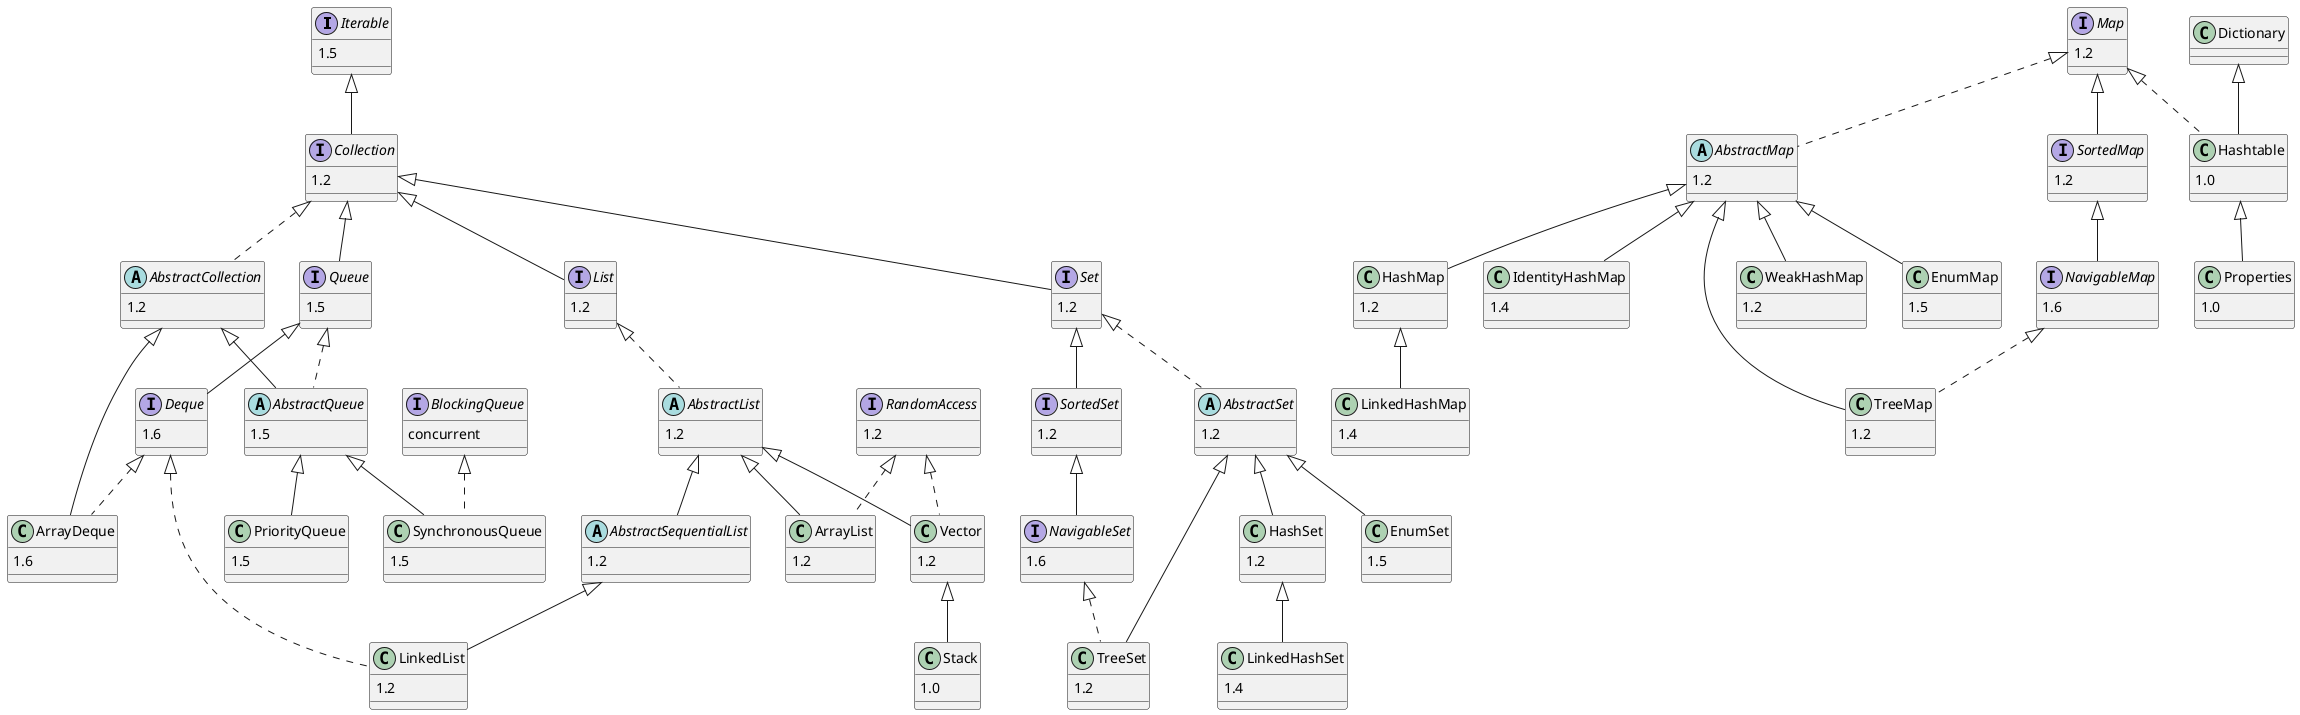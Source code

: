 @startuml

    interface Iterable{
        1.5
    }
    interface Collection implements Iterable{
        1.2
    }


    interface List implements Collection{
        1.2
    }
    interface Set implements Collection{
        1.2
    }
    interface Queue implements Collection{
        1.5
    }


    abstract AbstractList implements List{
        1.2
    }

    interface RandomAccess{
        1.2
    }

    abstract AbstractSequentialList  extends AbstractList{
        1.2
    }

    class ArrayList extends AbstractList implements RandomAccess{
        1.2
    }

    class Vector  extends AbstractList implements RandomAccess {
        1.2
    }

    class LinkedList extends AbstractSequentialList implements Deque{
        1.2
    }

    class Stack extends Vector{
        1.0
    }

    abstract AbstractSet implements Set{
        1.2
    }

    interface SortedSet implements Set{
        1.2
    }

    class HashSet extends AbstractSet{
        1.2
    }

    class TreeSet extends AbstractSet implements NavigableSet{
        1.2
    }

    class EnumSet extends AbstractSet{
        1.5
    }

    class LinkedHashSet extends HashSet{
        1.4
    }
    interface NavigableSet extends SortedSet{
        1.6
    }

    interface Deque extends Queue{
        1.6
    }

    abstract AbstractCollection implements Collection{
        1.2
    }

    class ArrayDeque extends AbstractCollection implements Deque{
        1.6
    }

    abstract AbstractQueue extends AbstractCollection implements Queue{
        1.5
    }

    class PriorityQueue extends AbstractQueue{
        1.5
    }

    interface BlockingQueue{
        concurrent
    }

    class SynchronousQueue extends AbstractQueue implements BlockingQueue{
        1.5
    }


    '============================ map

    Interface Map{
        1.2
    }

    interface SortedMap extends Map{
        1.2
    }
    interface NavigableMap extends SortedMap{
        1.6
    }
    abstract class AbstractMap implements Map{
        1.2
    }

    class EnumMap extends AbstractMap{
        1.5
    }
    class HashMap extends AbstractMap{
        1.2
    }
    class Hashtable extends Dictionary implements Map{
        1.0
    }
    class IdentityHashMap extends AbstractMap{
        1.4
    }
    class LinkedHashMap extends HashMap{
        1.4
    }
    class Properties extends Hashtable{
        1.0
    }
    class TreeMap extends AbstractMap implements NavigableMap{
        1.2
    }
    class WeakHashMap extends AbstractMap{
        1.2
    }
@enduml